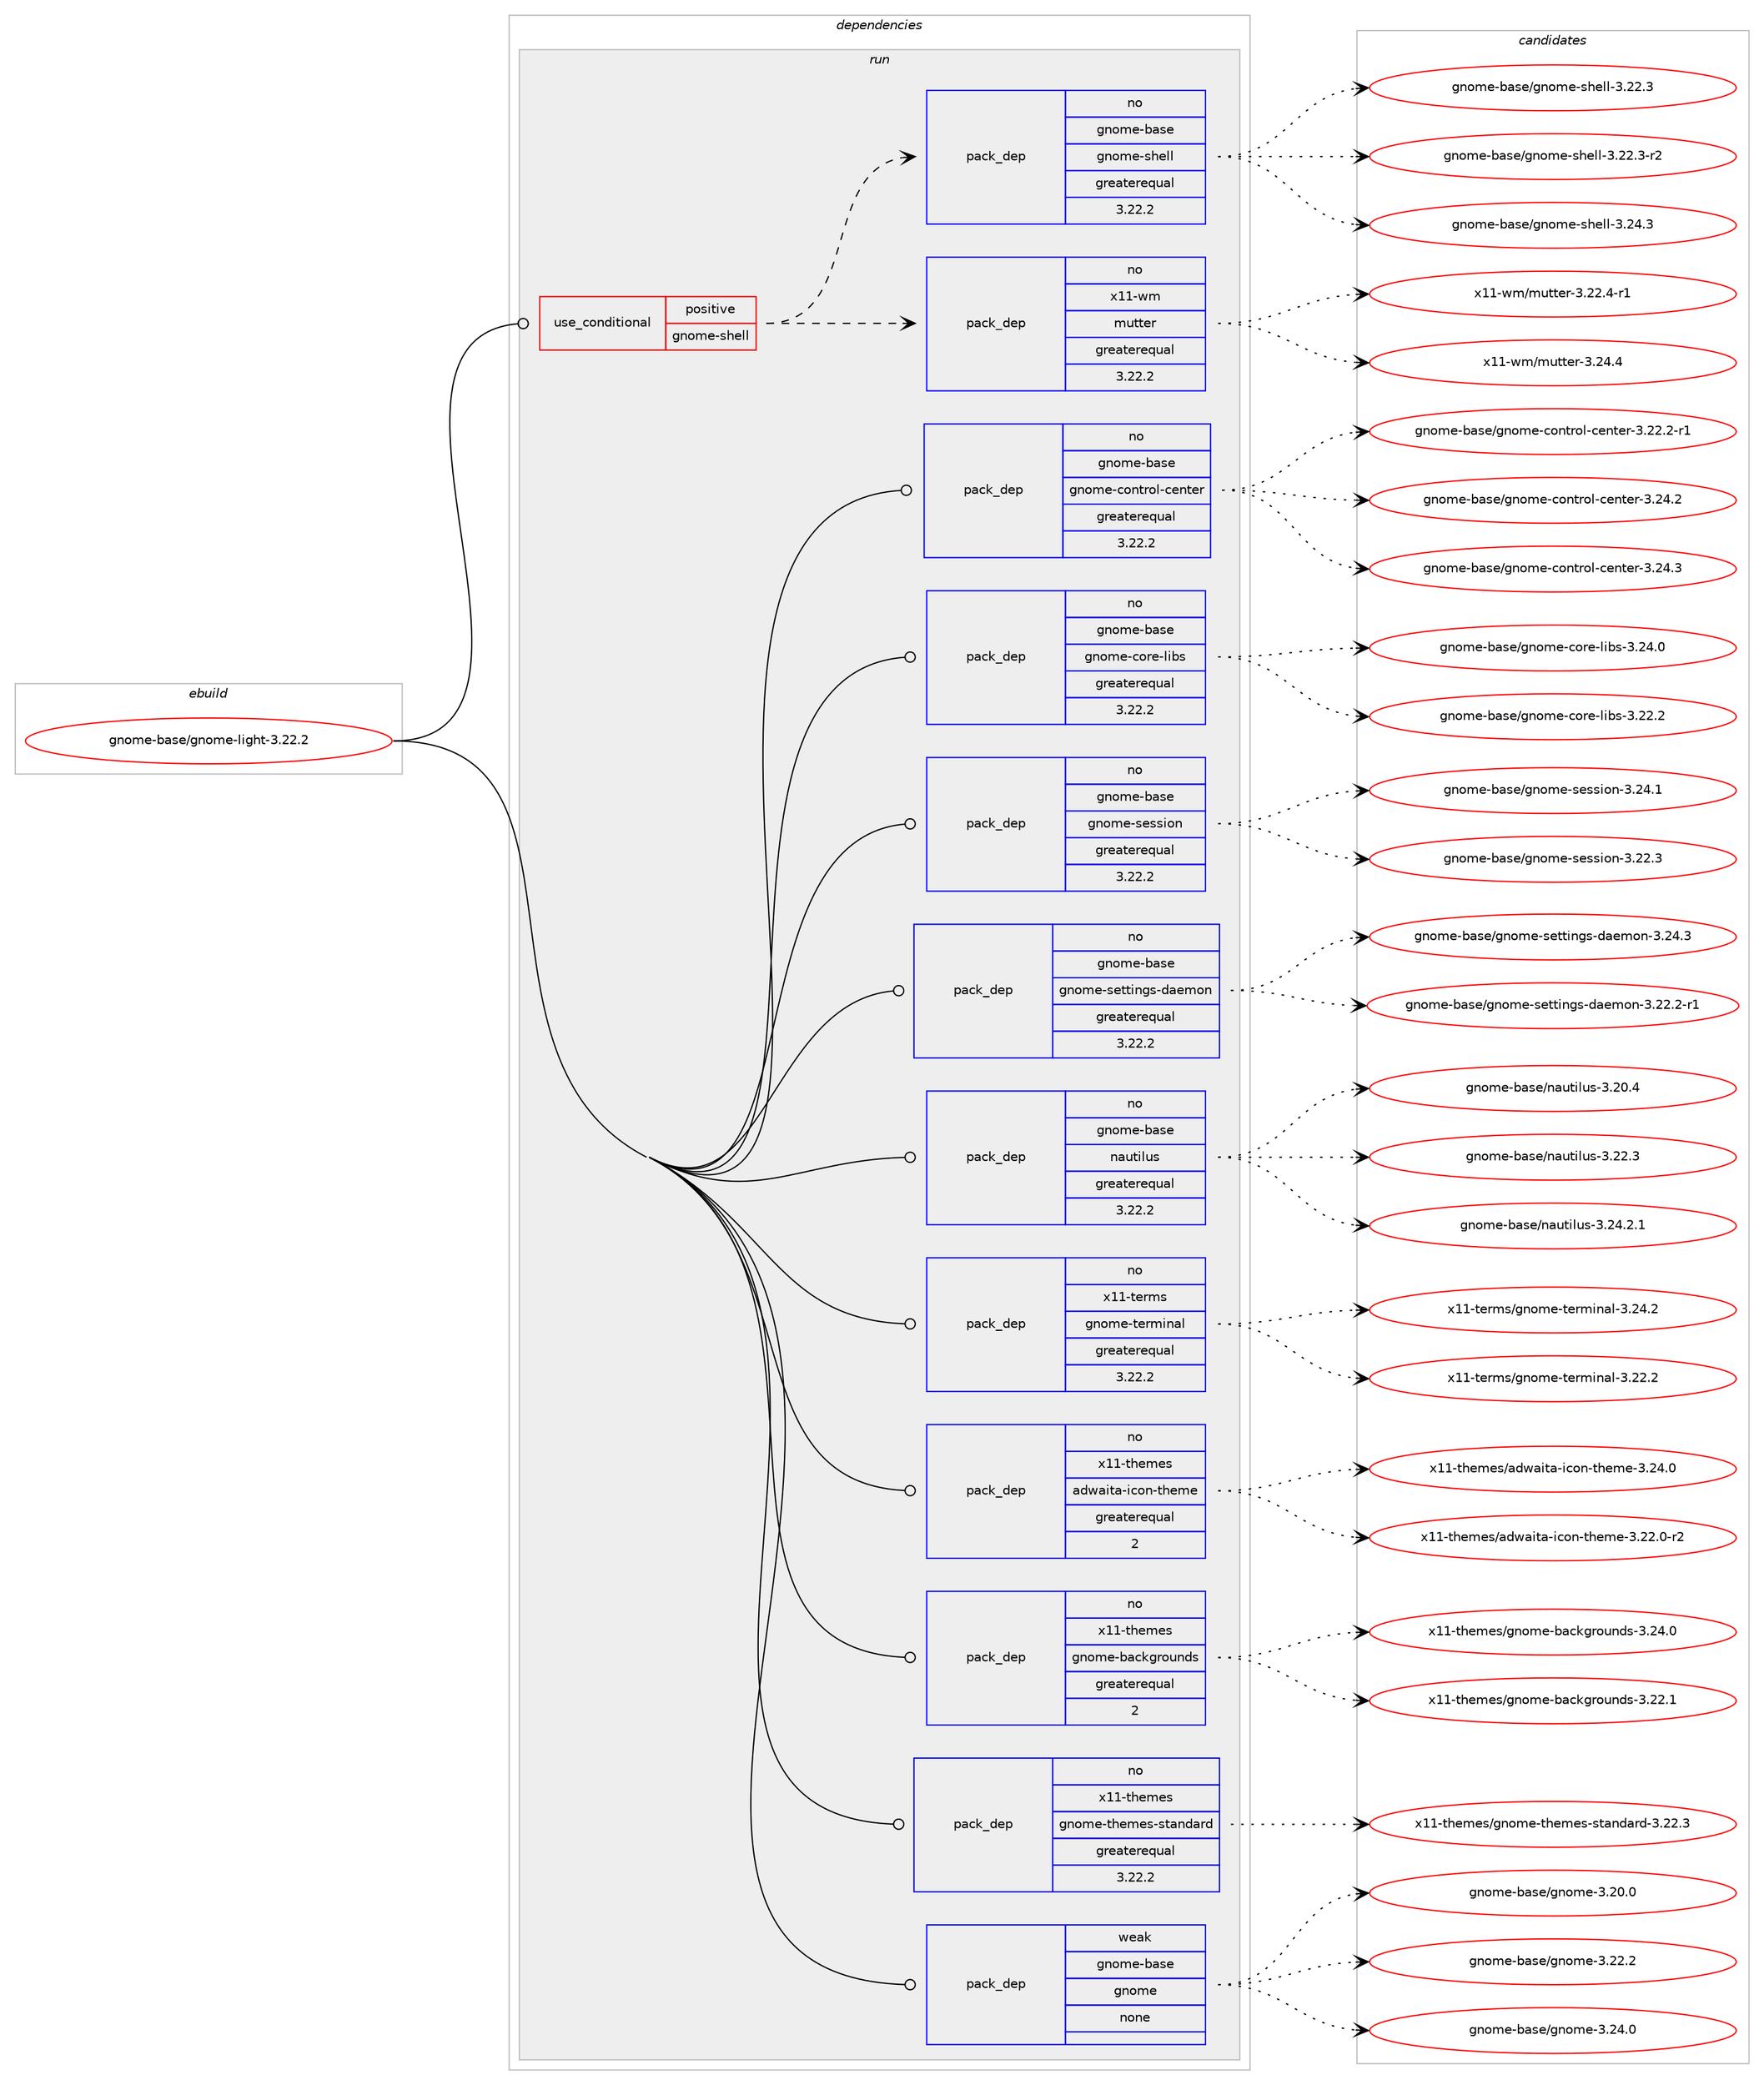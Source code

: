 digraph prolog {

# *************
# Graph options
# *************

newrank=true;
concentrate=true;
compound=true;
graph [rankdir=LR,fontname=Helvetica,fontsize=10,ranksep=1.5];#, ranksep=2.5, nodesep=0.2];
edge  [arrowhead=vee];
node  [fontname=Helvetica,fontsize=10];

# **********
# The ebuild
# **********

subgraph cluster_leftcol {
color=gray;
rank=same;
label=<<i>ebuild</i>>;
id [label="gnome-base/gnome-light-3.22.2", color=red, width=4, href="../gnome-base/gnome-light-3.22.2.svg"];
}

# ****************
# The dependencies
# ****************

subgraph cluster_midcol {
color=gray;
label=<<i>dependencies</i>>;
subgraph cluster_compile {
fillcolor="#eeeeee";
style=filled;
label=<<i>compile</i>>;
}
subgraph cluster_compileandrun {
fillcolor="#eeeeee";
style=filled;
label=<<i>compile and run</i>>;
}
subgraph cluster_run {
fillcolor="#eeeeee";
style=filled;
label=<<i>run</i>>;
subgraph cond81408 {
dependency306353 [label=<<TABLE BORDER="0" CELLBORDER="1" CELLSPACING="0" CELLPADDING="4"><TR><TD ROWSPAN="3" CELLPADDING="10">use_conditional</TD></TR><TR><TD>positive</TD></TR><TR><TD>gnome-shell</TD></TR></TABLE>>, shape=none, color=red];
subgraph pack220147 {
dependency306354 [label=<<TABLE BORDER="0" CELLBORDER="1" CELLSPACING="0" CELLPADDING="4" WIDTH="220"><TR><TD ROWSPAN="6" CELLPADDING="30">pack_dep</TD></TR><TR><TD WIDTH="110">no</TD></TR><TR><TD>x11-wm</TD></TR><TR><TD>mutter</TD></TR><TR><TD>greaterequal</TD></TR><TR><TD>3.22.2</TD></TR></TABLE>>, shape=none, color=blue];
}
dependency306353:e -> dependency306354:w [weight=20,style="dashed",arrowhead="vee"];
subgraph pack220148 {
dependency306355 [label=<<TABLE BORDER="0" CELLBORDER="1" CELLSPACING="0" CELLPADDING="4" WIDTH="220"><TR><TD ROWSPAN="6" CELLPADDING="30">pack_dep</TD></TR><TR><TD WIDTH="110">no</TD></TR><TR><TD>gnome-base</TD></TR><TR><TD>gnome-shell</TD></TR><TR><TD>greaterequal</TD></TR><TR><TD>3.22.2</TD></TR></TABLE>>, shape=none, color=blue];
}
dependency306353:e -> dependency306355:w [weight=20,style="dashed",arrowhead="vee"];
}
id:e -> dependency306353:w [weight=20,style="solid",arrowhead="odot"];
subgraph pack220149 {
dependency306356 [label=<<TABLE BORDER="0" CELLBORDER="1" CELLSPACING="0" CELLPADDING="4" WIDTH="220"><TR><TD ROWSPAN="6" CELLPADDING="30">pack_dep</TD></TR><TR><TD WIDTH="110">no</TD></TR><TR><TD>gnome-base</TD></TR><TR><TD>gnome-control-center</TD></TR><TR><TD>greaterequal</TD></TR><TR><TD>3.22.2</TD></TR></TABLE>>, shape=none, color=blue];
}
id:e -> dependency306356:w [weight=20,style="solid",arrowhead="odot"];
subgraph pack220150 {
dependency306357 [label=<<TABLE BORDER="0" CELLBORDER="1" CELLSPACING="0" CELLPADDING="4" WIDTH="220"><TR><TD ROWSPAN="6" CELLPADDING="30">pack_dep</TD></TR><TR><TD WIDTH="110">no</TD></TR><TR><TD>gnome-base</TD></TR><TR><TD>gnome-core-libs</TD></TR><TR><TD>greaterequal</TD></TR><TR><TD>3.22.2</TD></TR></TABLE>>, shape=none, color=blue];
}
id:e -> dependency306357:w [weight=20,style="solid",arrowhead="odot"];
subgraph pack220151 {
dependency306358 [label=<<TABLE BORDER="0" CELLBORDER="1" CELLSPACING="0" CELLPADDING="4" WIDTH="220"><TR><TD ROWSPAN="6" CELLPADDING="30">pack_dep</TD></TR><TR><TD WIDTH="110">no</TD></TR><TR><TD>gnome-base</TD></TR><TR><TD>gnome-session</TD></TR><TR><TD>greaterequal</TD></TR><TR><TD>3.22.2</TD></TR></TABLE>>, shape=none, color=blue];
}
id:e -> dependency306358:w [weight=20,style="solid",arrowhead="odot"];
subgraph pack220152 {
dependency306359 [label=<<TABLE BORDER="0" CELLBORDER="1" CELLSPACING="0" CELLPADDING="4" WIDTH="220"><TR><TD ROWSPAN="6" CELLPADDING="30">pack_dep</TD></TR><TR><TD WIDTH="110">no</TD></TR><TR><TD>gnome-base</TD></TR><TR><TD>gnome-settings-daemon</TD></TR><TR><TD>greaterequal</TD></TR><TR><TD>3.22.2</TD></TR></TABLE>>, shape=none, color=blue];
}
id:e -> dependency306359:w [weight=20,style="solid",arrowhead="odot"];
subgraph pack220153 {
dependency306360 [label=<<TABLE BORDER="0" CELLBORDER="1" CELLSPACING="0" CELLPADDING="4" WIDTH="220"><TR><TD ROWSPAN="6" CELLPADDING="30">pack_dep</TD></TR><TR><TD WIDTH="110">no</TD></TR><TR><TD>gnome-base</TD></TR><TR><TD>nautilus</TD></TR><TR><TD>greaterequal</TD></TR><TR><TD>3.22.2</TD></TR></TABLE>>, shape=none, color=blue];
}
id:e -> dependency306360:w [weight=20,style="solid",arrowhead="odot"];
subgraph pack220154 {
dependency306361 [label=<<TABLE BORDER="0" CELLBORDER="1" CELLSPACING="0" CELLPADDING="4" WIDTH="220"><TR><TD ROWSPAN="6" CELLPADDING="30">pack_dep</TD></TR><TR><TD WIDTH="110">no</TD></TR><TR><TD>x11-terms</TD></TR><TR><TD>gnome-terminal</TD></TR><TR><TD>greaterequal</TD></TR><TR><TD>3.22.2</TD></TR></TABLE>>, shape=none, color=blue];
}
id:e -> dependency306361:w [weight=20,style="solid",arrowhead="odot"];
subgraph pack220155 {
dependency306362 [label=<<TABLE BORDER="0" CELLBORDER="1" CELLSPACING="0" CELLPADDING="4" WIDTH="220"><TR><TD ROWSPAN="6" CELLPADDING="30">pack_dep</TD></TR><TR><TD WIDTH="110">no</TD></TR><TR><TD>x11-themes</TD></TR><TR><TD>adwaita-icon-theme</TD></TR><TR><TD>greaterequal</TD></TR><TR><TD>2</TD></TR></TABLE>>, shape=none, color=blue];
}
id:e -> dependency306362:w [weight=20,style="solid",arrowhead="odot"];
subgraph pack220156 {
dependency306363 [label=<<TABLE BORDER="0" CELLBORDER="1" CELLSPACING="0" CELLPADDING="4" WIDTH="220"><TR><TD ROWSPAN="6" CELLPADDING="30">pack_dep</TD></TR><TR><TD WIDTH="110">no</TD></TR><TR><TD>x11-themes</TD></TR><TR><TD>gnome-backgrounds</TD></TR><TR><TD>greaterequal</TD></TR><TR><TD>2</TD></TR></TABLE>>, shape=none, color=blue];
}
id:e -> dependency306363:w [weight=20,style="solid",arrowhead="odot"];
subgraph pack220157 {
dependency306364 [label=<<TABLE BORDER="0" CELLBORDER="1" CELLSPACING="0" CELLPADDING="4" WIDTH="220"><TR><TD ROWSPAN="6" CELLPADDING="30">pack_dep</TD></TR><TR><TD WIDTH="110">no</TD></TR><TR><TD>x11-themes</TD></TR><TR><TD>gnome-themes-standard</TD></TR><TR><TD>greaterequal</TD></TR><TR><TD>3.22.2</TD></TR></TABLE>>, shape=none, color=blue];
}
id:e -> dependency306364:w [weight=20,style="solid",arrowhead="odot"];
subgraph pack220158 {
dependency306365 [label=<<TABLE BORDER="0" CELLBORDER="1" CELLSPACING="0" CELLPADDING="4" WIDTH="220"><TR><TD ROWSPAN="6" CELLPADDING="30">pack_dep</TD></TR><TR><TD WIDTH="110">weak</TD></TR><TR><TD>gnome-base</TD></TR><TR><TD>gnome</TD></TR><TR><TD>none</TD></TR><TR><TD></TD></TR></TABLE>>, shape=none, color=blue];
}
id:e -> dependency306365:w [weight=20,style="solid",arrowhead="odot"];
}
}

# **************
# The candidates
# **************

subgraph cluster_choices {
rank=same;
color=gray;
label=<<i>candidates</i>>;

subgraph choice220147 {
color=black;
nodesep=1;
choice12049494511910947109117116116101114455146505046524511449 [label="x11-wm/mutter-3.22.4-r1", color=red, width=4,href="../x11-wm/mutter-3.22.4-r1.svg"];
choice1204949451191094710911711611610111445514650524652 [label="x11-wm/mutter-3.24.4", color=red, width=4,href="../x11-wm/mutter-3.24.4.svg"];
dependency306354:e -> choice12049494511910947109117116116101114455146505046524511449:w [style=dotted,weight="100"];
dependency306354:e -> choice1204949451191094710911711611610111445514650524652:w [style=dotted,weight="100"];
}
subgraph choice220148 {
color=black;
nodesep=1;
choice103110111109101459897115101471031101111091014511510410110810845514650504651 [label="gnome-base/gnome-shell-3.22.3", color=red, width=4,href="../gnome-base/gnome-shell-3.22.3.svg"];
choice1031101111091014598971151014710311011110910145115104101108108455146505046514511450 [label="gnome-base/gnome-shell-3.22.3-r2", color=red, width=4,href="../gnome-base/gnome-shell-3.22.3-r2.svg"];
choice103110111109101459897115101471031101111091014511510410110810845514650524651 [label="gnome-base/gnome-shell-3.24.3", color=red, width=4,href="../gnome-base/gnome-shell-3.24.3.svg"];
dependency306355:e -> choice103110111109101459897115101471031101111091014511510410110810845514650504651:w [style=dotted,weight="100"];
dependency306355:e -> choice1031101111091014598971151014710311011110910145115104101108108455146505046514511450:w [style=dotted,weight="100"];
dependency306355:e -> choice103110111109101459897115101471031101111091014511510410110810845514650524651:w [style=dotted,weight="100"];
}
subgraph choice220149 {
color=black;
nodesep=1;
choice1031101111091014598971151014710311011110910145991111101161141111084599101110116101114455146505046504511449 [label="gnome-base/gnome-control-center-3.22.2-r1", color=red, width=4,href="../gnome-base/gnome-control-center-3.22.2-r1.svg"];
choice103110111109101459897115101471031101111091014599111110116114111108459910111011610111445514650524650 [label="gnome-base/gnome-control-center-3.24.2", color=red, width=4,href="../gnome-base/gnome-control-center-3.24.2.svg"];
choice103110111109101459897115101471031101111091014599111110116114111108459910111011610111445514650524651 [label="gnome-base/gnome-control-center-3.24.3", color=red, width=4,href="../gnome-base/gnome-control-center-3.24.3.svg"];
dependency306356:e -> choice1031101111091014598971151014710311011110910145991111101161141111084599101110116101114455146505046504511449:w [style=dotted,weight="100"];
dependency306356:e -> choice103110111109101459897115101471031101111091014599111110116114111108459910111011610111445514650524650:w [style=dotted,weight="100"];
dependency306356:e -> choice103110111109101459897115101471031101111091014599111110116114111108459910111011610111445514650524651:w [style=dotted,weight="100"];
}
subgraph choice220150 {
color=black;
nodesep=1;
choice103110111109101459897115101471031101111091014599111114101451081059811545514650504650 [label="gnome-base/gnome-core-libs-3.22.2", color=red, width=4,href="../gnome-base/gnome-core-libs-3.22.2.svg"];
choice103110111109101459897115101471031101111091014599111114101451081059811545514650524648 [label="gnome-base/gnome-core-libs-3.24.0", color=red, width=4,href="../gnome-base/gnome-core-libs-3.24.0.svg"];
dependency306357:e -> choice103110111109101459897115101471031101111091014599111114101451081059811545514650504650:w [style=dotted,weight="100"];
dependency306357:e -> choice103110111109101459897115101471031101111091014599111114101451081059811545514650524648:w [style=dotted,weight="100"];
}
subgraph choice220151 {
color=black;
nodesep=1;
choice103110111109101459897115101471031101111091014511510111511510511111045514650504651 [label="gnome-base/gnome-session-3.22.3", color=red, width=4,href="../gnome-base/gnome-session-3.22.3.svg"];
choice103110111109101459897115101471031101111091014511510111511510511111045514650524649 [label="gnome-base/gnome-session-3.24.1", color=red, width=4,href="../gnome-base/gnome-session-3.24.1.svg"];
dependency306358:e -> choice103110111109101459897115101471031101111091014511510111511510511111045514650504651:w [style=dotted,weight="100"];
dependency306358:e -> choice103110111109101459897115101471031101111091014511510111511510511111045514650524649:w [style=dotted,weight="100"];
}
subgraph choice220152 {
color=black;
nodesep=1;
choice10311011110910145989711510147103110111109101451151011161161051101031154510097101109111110455146505046504511449 [label="gnome-base/gnome-settings-daemon-3.22.2-r1", color=red, width=4,href="../gnome-base/gnome-settings-daemon-3.22.2-r1.svg"];
choice1031101111091014598971151014710311011110910145115101116116105110103115451009710110911111045514650524651 [label="gnome-base/gnome-settings-daemon-3.24.3", color=red, width=4,href="../gnome-base/gnome-settings-daemon-3.24.3.svg"];
dependency306359:e -> choice10311011110910145989711510147103110111109101451151011161161051101031154510097101109111110455146505046504511449:w [style=dotted,weight="100"];
dependency306359:e -> choice1031101111091014598971151014710311011110910145115101116116105110103115451009710110911111045514650524651:w [style=dotted,weight="100"];
}
subgraph choice220153 {
color=black;
nodesep=1;
choice103110111109101459897115101471109711711610510811711545514650484652 [label="gnome-base/nautilus-3.20.4", color=red, width=4,href="../gnome-base/nautilus-3.20.4.svg"];
choice103110111109101459897115101471109711711610510811711545514650504651 [label="gnome-base/nautilus-3.22.3", color=red, width=4,href="../gnome-base/nautilus-3.22.3.svg"];
choice1031101111091014598971151014711097117116105108117115455146505246504649 [label="gnome-base/nautilus-3.24.2.1", color=red, width=4,href="../gnome-base/nautilus-3.24.2.1.svg"];
dependency306360:e -> choice103110111109101459897115101471109711711610510811711545514650484652:w [style=dotted,weight="100"];
dependency306360:e -> choice103110111109101459897115101471109711711610510811711545514650504651:w [style=dotted,weight="100"];
dependency306360:e -> choice1031101111091014598971151014711097117116105108117115455146505246504649:w [style=dotted,weight="100"];
}
subgraph choice220154 {
color=black;
nodesep=1;
choice12049494511610111410911547103110111109101451161011141091051109710845514650504650 [label="x11-terms/gnome-terminal-3.22.2", color=red, width=4,href="../x11-terms/gnome-terminal-3.22.2.svg"];
choice12049494511610111410911547103110111109101451161011141091051109710845514650524650 [label="x11-terms/gnome-terminal-3.24.2", color=red, width=4,href="../x11-terms/gnome-terminal-3.24.2.svg"];
dependency306361:e -> choice12049494511610111410911547103110111109101451161011141091051109710845514650504650:w [style=dotted,weight="100"];
dependency306361:e -> choice12049494511610111410911547103110111109101451161011141091051109710845514650524650:w [style=dotted,weight="100"];
}
subgraph choice220155 {
color=black;
nodesep=1;
choice12049494511610410110910111547971001199710511697451059911111045116104101109101455146505046484511450 [label="x11-themes/adwaita-icon-theme-3.22.0-r2", color=red, width=4,href="../x11-themes/adwaita-icon-theme-3.22.0-r2.svg"];
choice1204949451161041011091011154797100119971051169745105991111104511610410110910145514650524648 [label="x11-themes/adwaita-icon-theme-3.24.0", color=red, width=4,href="../x11-themes/adwaita-icon-theme-3.24.0.svg"];
dependency306362:e -> choice12049494511610410110910111547971001199710511697451059911111045116104101109101455146505046484511450:w [style=dotted,weight="100"];
dependency306362:e -> choice1204949451161041011091011154797100119971051169745105991111104511610410110910145514650524648:w [style=dotted,weight="100"];
}
subgraph choice220156 {
color=black;
nodesep=1;
choice120494945116104101109101115471031101111091014598979910710311411111711010011545514650504649 [label="x11-themes/gnome-backgrounds-3.22.1", color=red, width=4,href="../x11-themes/gnome-backgrounds-3.22.1.svg"];
choice120494945116104101109101115471031101111091014598979910710311411111711010011545514650524648 [label="x11-themes/gnome-backgrounds-3.24.0", color=red, width=4,href="../x11-themes/gnome-backgrounds-3.24.0.svg"];
dependency306363:e -> choice120494945116104101109101115471031101111091014598979910710311411111711010011545514650504649:w [style=dotted,weight="100"];
dependency306363:e -> choice120494945116104101109101115471031101111091014598979910710311411111711010011545514650524648:w [style=dotted,weight="100"];
}
subgraph choice220157 {
color=black;
nodesep=1;
choice120494945116104101109101115471031101111091014511610410110910111545115116971101009711410045514650504651 [label="x11-themes/gnome-themes-standard-3.22.3", color=red, width=4,href="../x11-themes/gnome-themes-standard-3.22.3.svg"];
dependency306364:e -> choice120494945116104101109101115471031101111091014511610410110910111545115116971101009711410045514650504651:w [style=dotted,weight="100"];
}
subgraph choice220158 {
color=black;
nodesep=1;
choice1031101111091014598971151014710311011110910145514650484648 [label="gnome-base/gnome-3.20.0", color=red, width=4,href="../gnome-base/gnome-3.20.0.svg"];
choice1031101111091014598971151014710311011110910145514650504650 [label="gnome-base/gnome-3.22.2", color=red, width=4,href="../gnome-base/gnome-3.22.2.svg"];
choice1031101111091014598971151014710311011110910145514650524648 [label="gnome-base/gnome-3.24.0", color=red, width=4,href="../gnome-base/gnome-3.24.0.svg"];
dependency306365:e -> choice1031101111091014598971151014710311011110910145514650484648:w [style=dotted,weight="100"];
dependency306365:e -> choice1031101111091014598971151014710311011110910145514650504650:w [style=dotted,weight="100"];
dependency306365:e -> choice1031101111091014598971151014710311011110910145514650524648:w [style=dotted,weight="100"];
}
}

}
